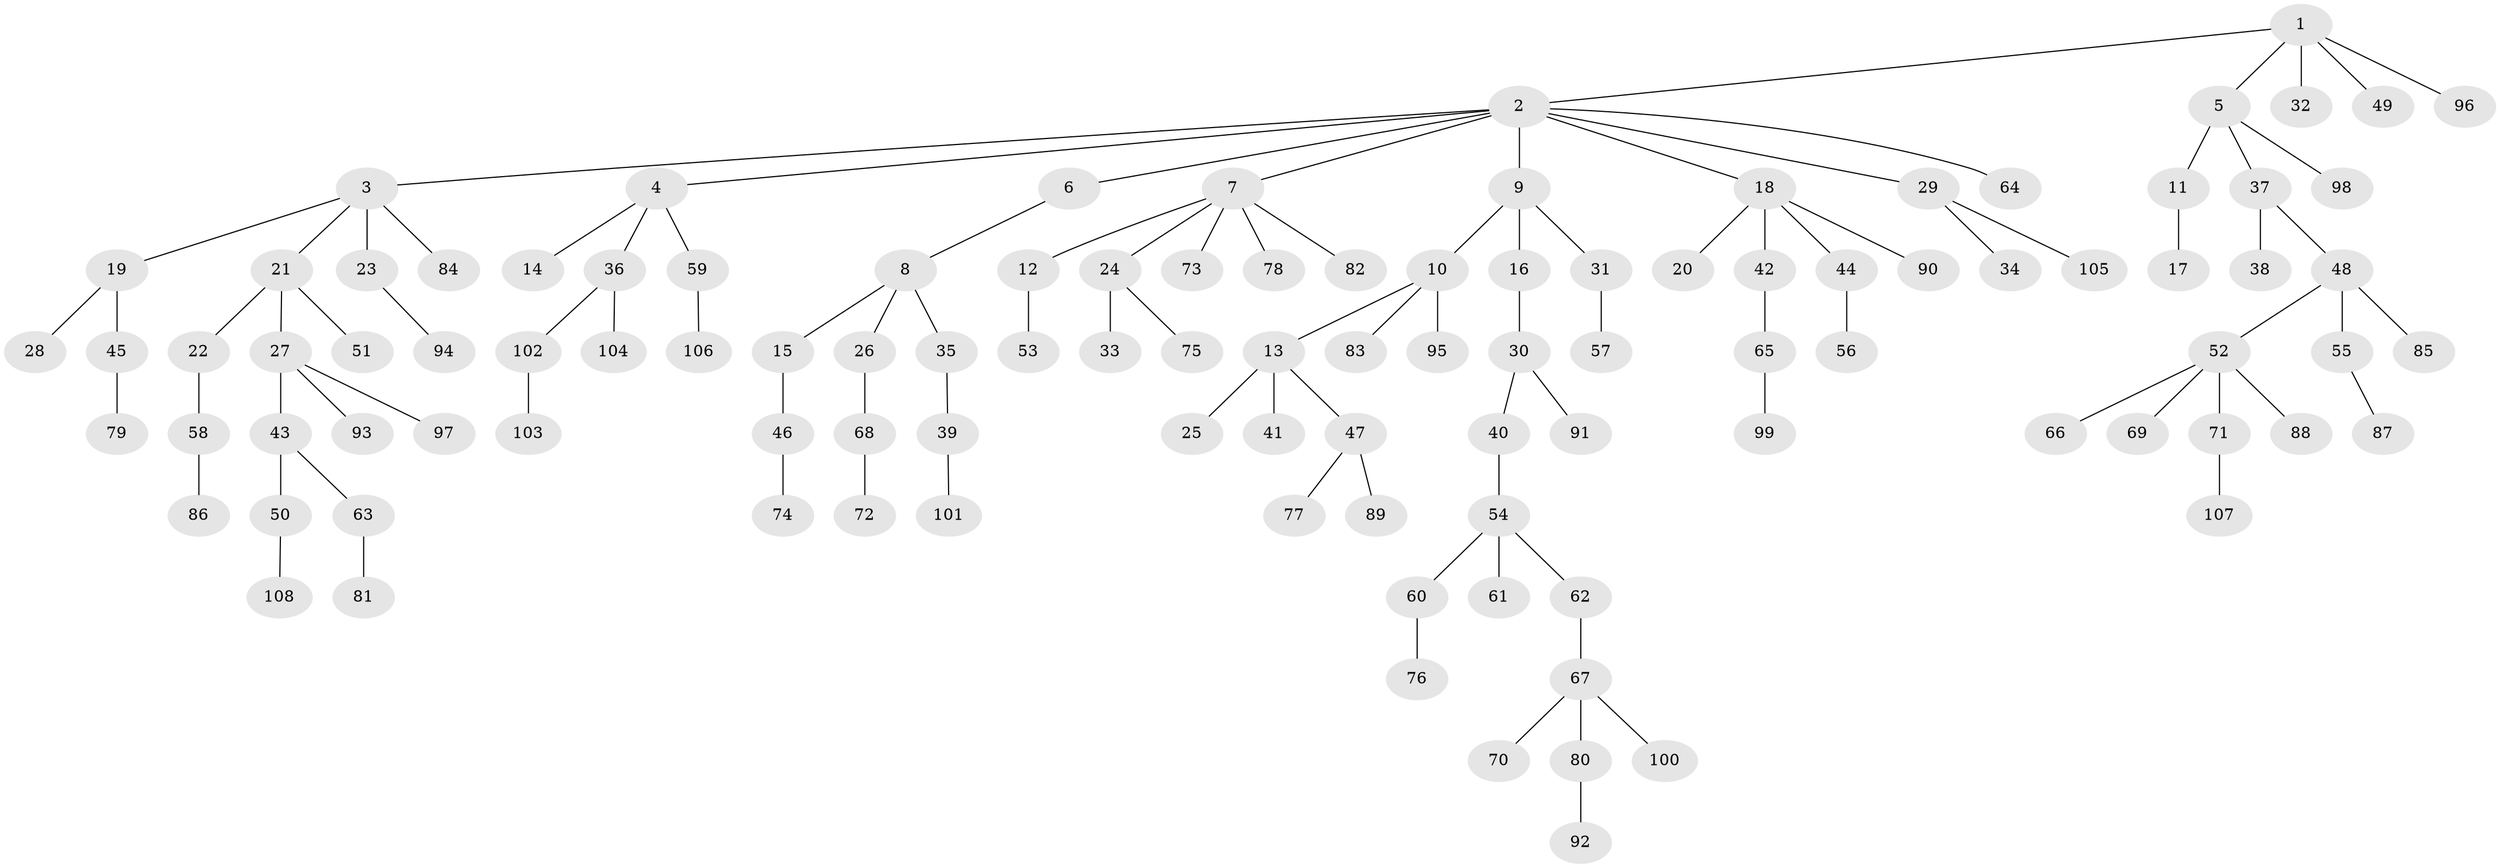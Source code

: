 // Generated by graph-tools (version 1.1) at 2025/54/03/09/25 04:54:01]
// undirected, 108 vertices, 107 edges
graph export_dot {
graph [start="1"]
  node [color=gray90,style=filled];
  1;
  2;
  3;
  4;
  5;
  6;
  7;
  8;
  9;
  10;
  11;
  12;
  13;
  14;
  15;
  16;
  17;
  18;
  19;
  20;
  21;
  22;
  23;
  24;
  25;
  26;
  27;
  28;
  29;
  30;
  31;
  32;
  33;
  34;
  35;
  36;
  37;
  38;
  39;
  40;
  41;
  42;
  43;
  44;
  45;
  46;
  47;
  48;
  49;
  50;
  51;
  52;
  53;
  54;
  55;
  56;
  57;
  58;
  59;
  60;
  61;
  62;
  63;
  64;
  65;
  66;
  67;
  68;
  69;
  70;
  71;
  72;
  73;
  74;
  75;
  76;
  77;
  78;
  79;
  80;
  81;
  82;
  83;
  84;
  85;
  86;
  87;
  88;
  89;
  90;
  91;
  92;
  93;
  94;
  95;
  96;
  97;
  98;
  99;
  100;
  101;
  102;
  103;
  104;
  105;
  106;
  107;
  108;
  1 -- 2;
  1 -- 5;
  1 -- 32;
  1 -- 49;
  1 -- 96;
  2 -- 3;
  2 -- 4;
  2 -- 6;
  2 -- 7;
  2 -- 9;
  2 -- 18;
  2 -- 29;
  2 -- 64;
  3 -- 19;
  3 -- 21;
  3 -- 23;
  3 -- 84;
  4 -- 14;
  4 -- 36;
  4 -- 59;
  5 -- 11;
  5 -- 37;
  5 -- 98;
  6 -- 8;
  7 -- 12;
  7 -- 24;
  7 -- 73;
  7 -- 78;
  7 -- 82;
  8 -- 15;
  8 -- 26;
  8 -- 35;
  9 -- 10;
  9 -- 16;
  9 -- 31;
  10 -- 13;
  10 -- 83;
  10 -- 95;
  11 -- 17;
  12 -- 53;
  13 -- 25;
  13 -- 41;
  13 -- 47;
  15 -- 46;
  16 -- 30;
  18 -- 20;
  18 -- 42;
  18 -- 44;
  18 -- 90;
  19 -- 28;
  19 -- 45;
  21 -- 22;
  21 -- 27;
  21 -- 51;
  22 -- 58;
  23 -- 94;
  24 -- 33;
  24 -- 75;
  26 -- 68;
  27 -- 43;
  27 -- 93;
  27 -- 97;
  29 -- 34;
  29 -- 105;
  30 -- 40;
  30 -- 91;
  31 -- 57;
  35 -- 39;
  36 -- 102;
  36 -- 104;
  37 -- 38;
  37 -- 48;
  39 -- 101;
  40 -- 54;
  42 -- 65;
  43 -- 50;
  43 -- 63;
  44 -- 56;
  45 -- 79;
  46 -- 74;
  47 -- 77;
  47 -- 89;
  48 -- 52;
  48 -- 55;
  48 -- 85;
  50 -- 108;
  52 -- 66;
  52 -- 69;
  52 -- 71;
  52 -- 88;
  54 -- 60;
  54 -- 61;
  54 -- 62;
  55 -- 87;
  58 -- 86;
  59 -- 106;
  60 -- 76;
  62 -- 67;
  63 -- 81;
  65 -- 99;
  67 -- 70;
  67 -- 80;
  67 -- 100;
  68 -- 72;
  71 -- 107;
  80 -- 92;
  102 -- 103;
}
